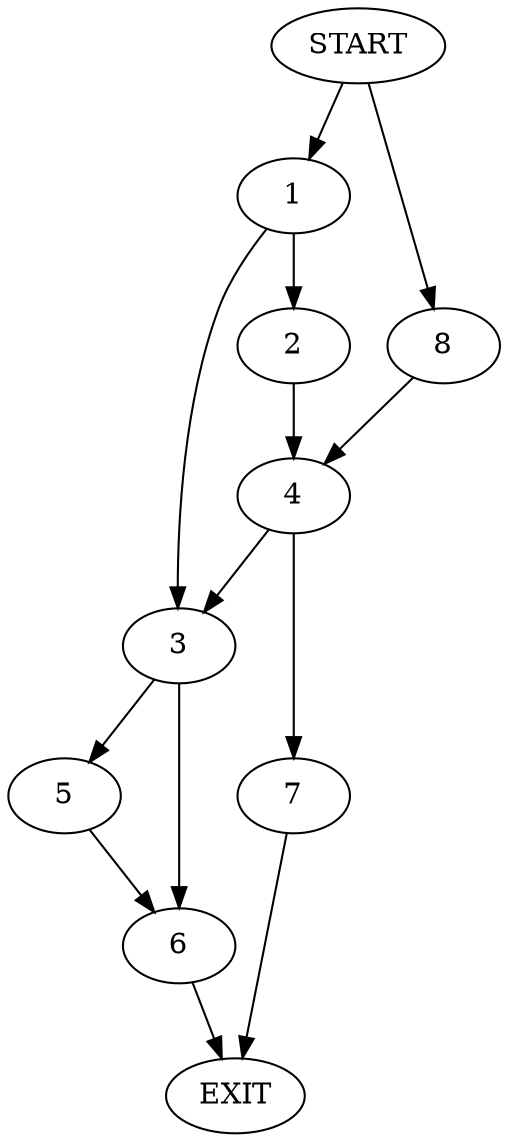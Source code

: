 digraph {
0 [label="START"]
9 [label="EXIT"]
0 -> 1
1 -> 2
1 -> 3
2 -> 4
3 -> 5
3 -> 6
4 -> 7
4 -> 3
0 -> 8
8 -> 4
7 -> 9
5 -> 6
6 -> 9
}
